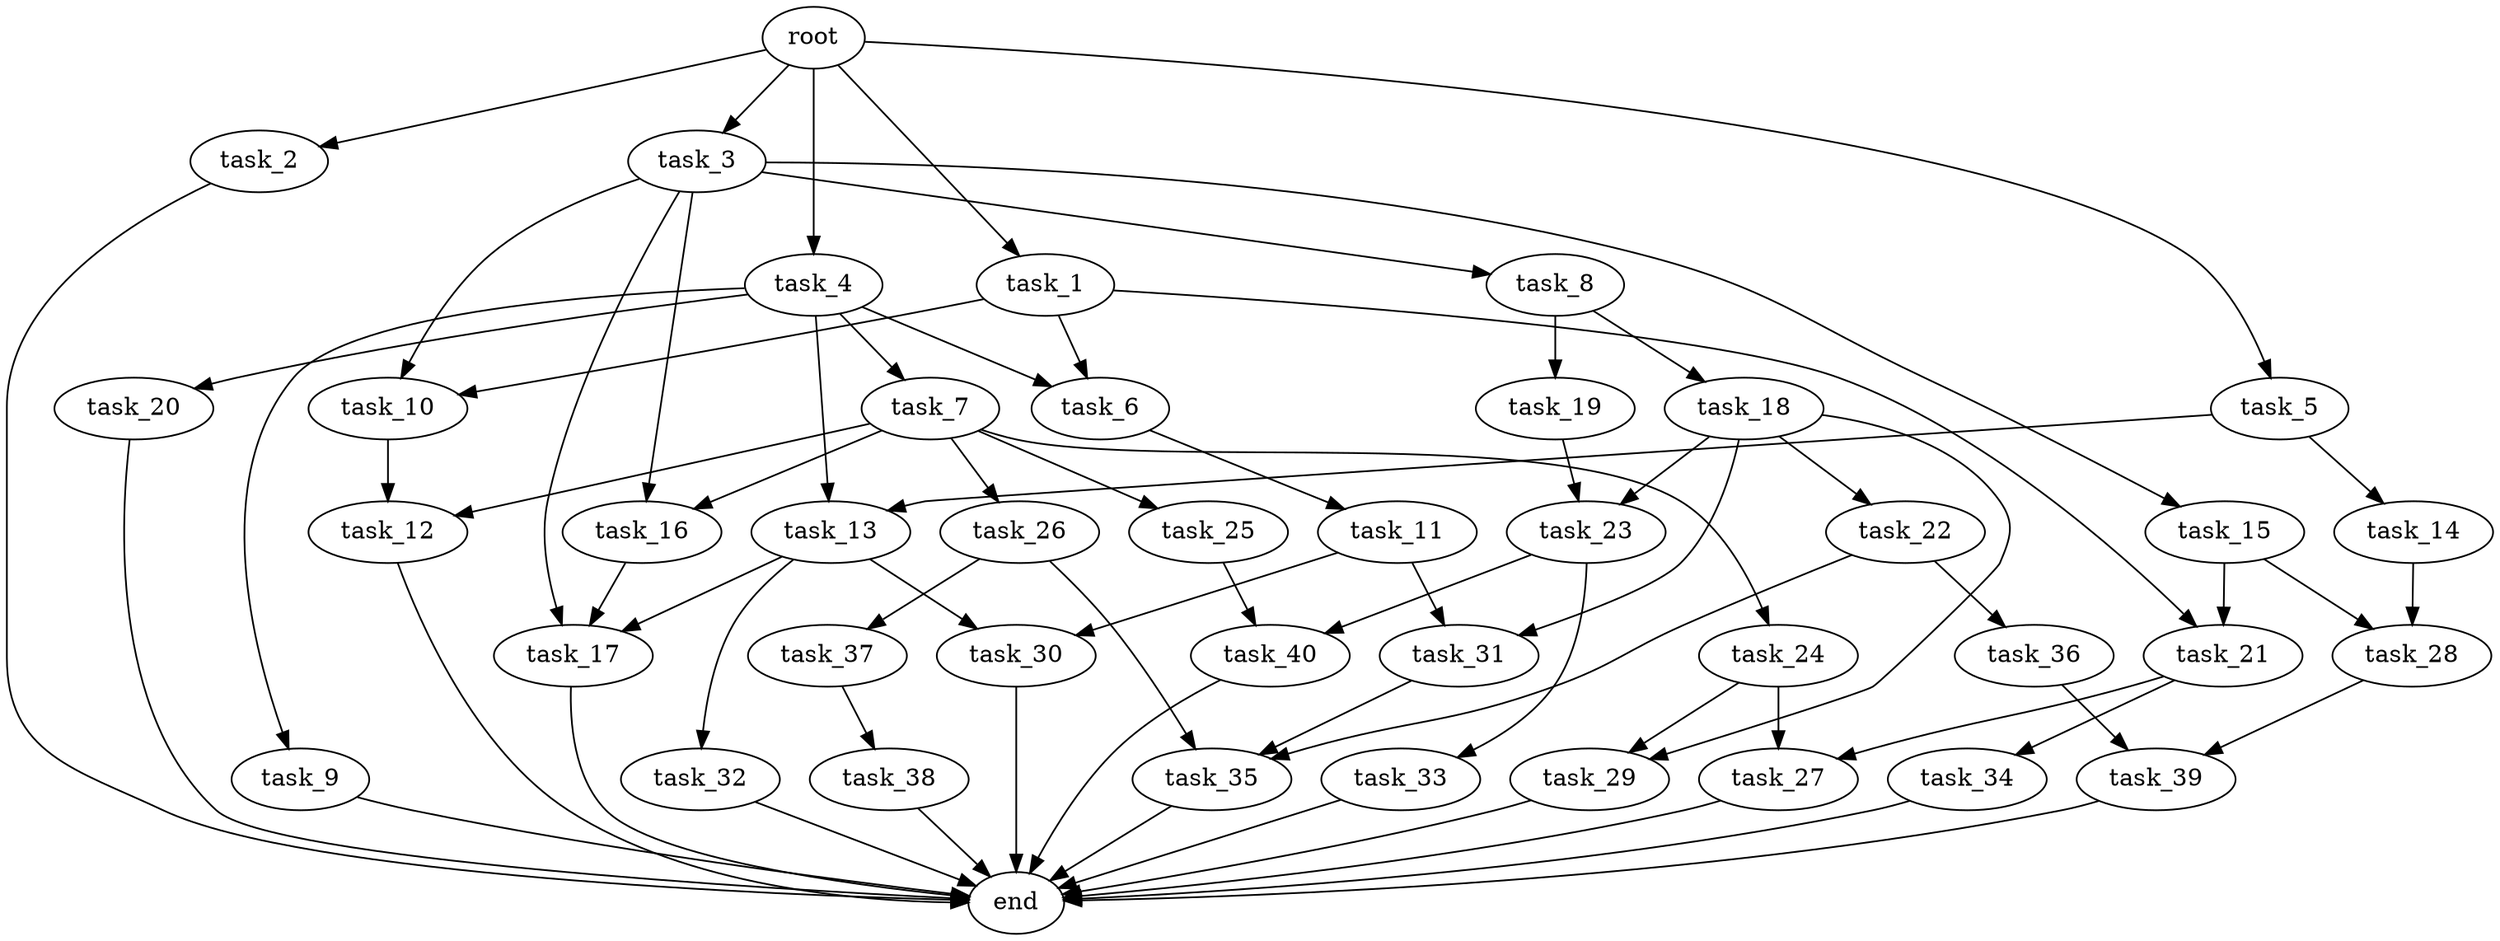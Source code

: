 digraph G {
  root [size="0.000000e+00"];
  task_1 [size="9.388065e+10"];
  task_2 [size="1.484696e+10"];
  task_3 [size="1.464336e+09"];
  task_4 [size="9.026721e+10"];
  task_5 [size="1.589944e+08"];
  task_6 [size="2.082165e+10"];
  task_7 [size="2.178822e+10"];
  task_8 [size="6.105341e+09"];
  task_9 [size="1.827189e+09"];
  task_10 [size="5.190453e+10"];
  task_11 [size="2.487420e+10"];
  task_12 [size="2.917616e+10"];
  task_13 [size="7.143458e+10"];
  task_14 [size="4.033658e+10"];
  task_15 [size="2.393488e+10"];
  task_16 [size="1.113188e+10"];
  task_17 [size="4.928767e+08"];
  task_18 [size="5.162064e+10"];
  task_19 [size="5.717801e+10"];
  task_20 [size="7.781671e+10"];
  task_21 [size="9.992724e+10"];
  task_22 [size="1.214059e+10"];
  task_23 [size="1.191990e+10"];
  task_24 [size="7.983414e+10"];
  task_25 [size="2.324034e+09"];
  task_26 [size="9.549495e+10"];
  task_27 [size="8.504097e+10"];
  task_28 [size="3.845446e+10"];
  task_29 [size="7.529933e+10"];
  task_30 [size="6.278128e+10"];
  task_31 [size="8.204179e+10"];
  task_32 [size="1.389498e+10"];
  task_33 [size="4.945227e+10"];
  task_34 [size="9.338254e+10"];
  task_35 [size="7.421903e+10"];
  task_36 [size="5.820141e+10"];
  task_37 [size="5.319793e+10"];
  task_38 [size="7.733570e+10"];
  task_39 [size="7.267830e+10"];
  task_40 [size="7.400386e+10"];
  end [size="0.000000e+00"];

  root -> task_1 [size="1.000000e-12"];
  root -> task_2 [size="1.000000e-12"];
  root -> task_3 [size="1.000000e-12"];
  root -> task_4 [size="1.000000e-12"];
  root -> task_5 [size="1.000000e-12"];
  task_1 -> task_6 [size="1.041083e+08"];
  task_1 -> task_10 [size="2.595226e+08"];
  task_1 -> task_21 [size="4.996362e+08"];
  task_2 -> end [size="1.000000e-12"];
  task_3 -> task_8 [size="6.105341e+07"];
  task_3 -> task_10 [size="2.595226e+08"];
  task_3 -> task_15 [size="2.393488e+08"];
  task_3 -> task_16 [size="5.565939e+07"];
  task_3 -> task_17 [size="1.642922e+06"];
  task_4 -> task_6 [size="1.041083e+08"];
  task_4 -> task_7 [size="2.178822e+08"];
  task_4 -> task_9 [size="1.827189e+07"];
  task_4 -> task_13 [size="3.571729e+08"];
  task_4 -> task_20 [size="7.781671e+08"];
  task_5 -> task_13 [size="3.571729e+08"];
  task_5 -> task_14 [size="4.033658e+08"];
  task_6 -> task_11 [size="2.487420e+08"];
  task_7 -> task_12 [size="1.458808e+08"];
  task_7 -> task_16 [size="5.565939e+07"];
  task_7 -> task_24 [size="7.983414e+08"];
  task_7 -> task_25 [size="2.324034e+07"];
  task_7 -> task_26 [size="9.549495e+08"];
  task_8 -> task_18 [size="5.162064e+08"];
  task_8 -> task_19 [size="5.717801e+08"];
  task_9 -> end [size="1.000000e-12"];
  task_10 -> task_12 [size="1.458808e+08"];
  task_11 -> task_30 [size="3.139064e+08"];
  task_11 -> task_31 [size="4.102090e+08"];
  task_12 -> end [size="1.000000e-12"];
  task_13 -> task_17 [size="1.642922e+06"];
  task_13 -> task_30 [size="3.139064e+08"];
  task_13 -> task_32 [size="1.389498e+08"];
  task_14 -> task_28 [size="1.922723e+08"];
  task_15 -> task_21 [size="4.996362e+08"];
  task_15 -> task_28 [size="1.922723e+08"];
  task_16 -> task_17 [size="1.642922e+06"];
  task_17 -> end [size="1.000000e-12"];
  task_18 -> task_22 [size="1.214059e+08"];
  task_18 -> task_23 [size="5.959952e+07"];
  task_18 -> task_29 [size="3.764966e+08"];
  task_18 -> task_31 [size="4.102090e+08"];
  task_19 -> task_23 [size="5.959952e+07"];
  task_20 -> end [size="1.000000e-12"];
  task_21 -> task_27 [size="4.252048e+08"];
  task_21 -> task_34 [size="9.338254e+08"];
  task_22 -> task_35 [size="2.473968e+08"];
  task_22 -> task_36 [size="5.820141e+08"];
  task_23 -> task_33 [size="4.945227e+08"];
  task_23 -> task_40 [size="3.700193e+08"];
  task_24 -> task_27 [size="4.252048e+08"];
  task_24 -> task_29 [size="3.764966e+08"];
  task_25 -> task_40 [size="3.700193e+08"];
  task_26 -> task_35 [size="2.473968e+08"];
  task_26 -> task_37 [size="5.319793e+08"];
  task_27 -> end [size="1.000000e-12"];
  task_28 -> task_39 [size="3.633915e+08"];
  task_29 -> end [size="1.000000e-12"];
  task_30 -> end [size="1.000000e-12"];
  task_31 -> task_35 [size="2.473968e+08"];
  task_32 -> end [size="1.000000e-12"];
  task_33 -> end [size="1.000000e-12"];
  task_34 -> end [size="1.000000e-12"];
  task_35 -> end [size="1.000000e-12"];
  task_36 -> task_39 [size="3.633915e+08"];
  task_37 -> task_38 [size="7.733570e+08"];
  task_38 -> end [size="1.000000e-12"];
  task_39 -> end [size="1.000000e-12"];
  task_40 -> end [size="1.000000e-12"];
}
